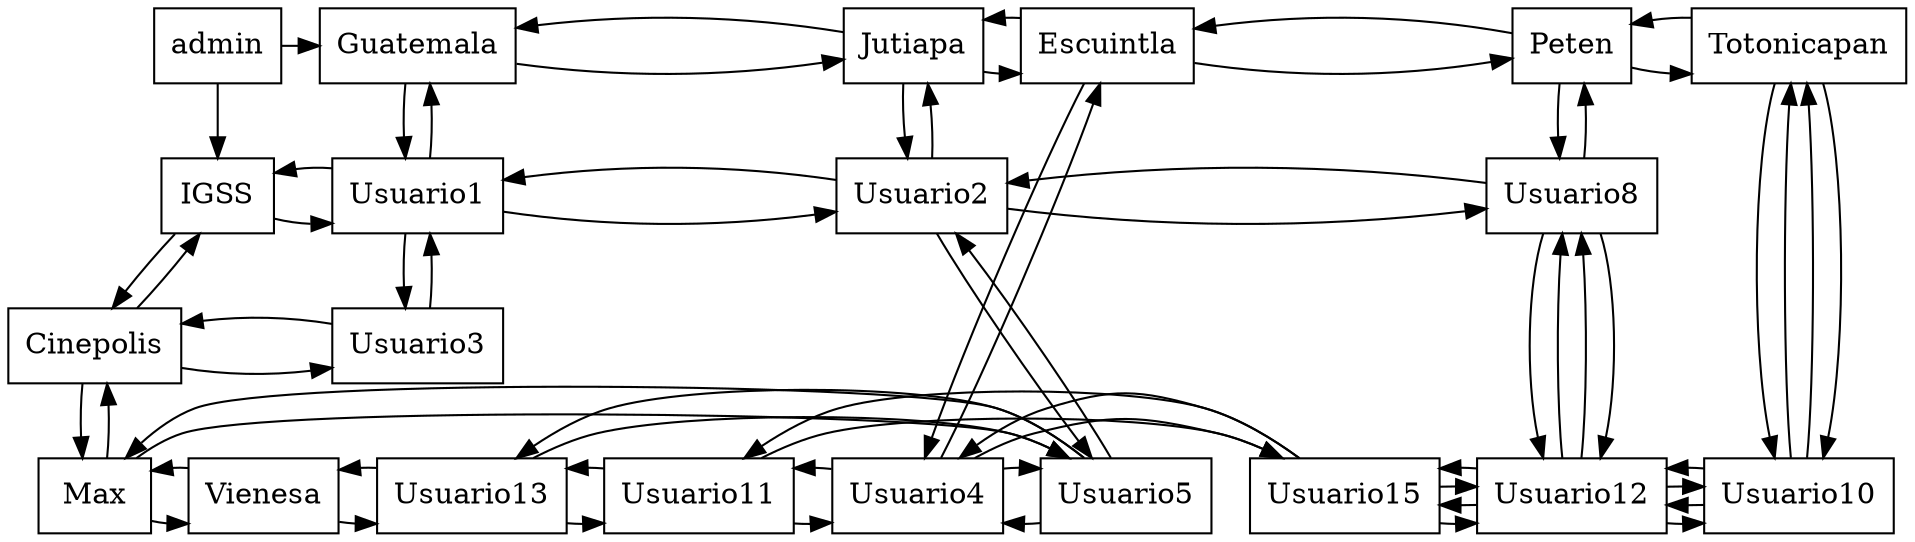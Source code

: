 digraph G {
    node [shape=box];
    n0 [label = "admin" group=1];
Guatemala[label = "Guatemala" group=2];
Jutiapa[label = "Jutiapa" group=3];
Escuintla[label = "Escuintla" group=4];
Peten[label = "Peten" group=5];
Totonicapan[label = "Totonicapan" group=6];
n0 -> Guatemala;
Guatemala -> Jutiapa;
Jutiapa -> Guatemala;
Jutiapa -> Escuintla;
Escuintla -> Jutiapa;
Escuintla -> Peten;
Peten -> Escuintla;
Peten -> Totonicapan;
Totonicapan -> Peten;
IGSS[label = "IGSS" group=1];
Cinepolis[label = "Cinepolis" group=1];
Max[label = "Max" group=1];
Vienesa[label = "Vienesa" group=1];
n0 -> IGSS;
IGSS -> Cinepolis;
Cinepolis -> IGSS;
Cinepolis -> Max;
Max -> Cinepolis;
Max -> Vienesa;
Vienesa -> Max;
{rank=same; n0; Guatemala; Jutiapa; Escuintla; Peten; Totonicapan; }

IGSS[label = "IGSS" group=1];
Usuario1[label = "Usuario1" group=2];
Usuario2[label = "Usuario2" group=3];
Usuario8[label = "Usuario8" group=5];
Cinepolis[label = "Cinepolis" group=0];
Usuario3[label = "Usuario3" group=2];
Max[label = "Max" group=0];
Usuario5[label = "Usuario5" group=3];
Usuario4[label = "Usuario4" group=4];
Usuario15[label = "Usuario15" group=1];
Usuario12[label = "Usuario12" group=5];
Usuario10[label = "Usuario10" group=6];
Vienesa[label = "Vienesa" group=0];
Usuario13[label = "Usuario13" group=3];
Usuario11[label = "Usuario11" group=4];
Usuario15[label = "Usuario15" group=1];
Usuario12[label = "Usuario12" group=5];
Usuario10[label = "Usuario10" group=6];
{rank=same;IGSS; Usuario1; Usuario2; Usuario8; }

{rank=same;Cinepolis; Usuario3; }

{rank=same;Max; Usuario5; Usuario4; Usuario15; Usuario12; Usuario10; }

{rank=same;Vienesa; Usuario13; Usuario11; Usuario15; Usuario12; Usuario10; }

IGSS -> Usuario1;
Usuario1 -> IGSS;
Usuario1 -> Usuario2;
Usuario2 -> Usuario1;
Usuario1 -> Guatemala;
Guatemala -> Usuario1;

Usuario2 -> Usuario8;
Usuario8 -> Usuario2;
Usuario2 -> Jutiapa;
Jutiapa -> Usuario2;

Usuario8 -> Peten;
Peten -> Usuario8;

Cinepolis -> Usuario3;
Usuario3 -> Cinepolis;
Usuario3 -> Usuario1;
Usuario1 -> Usuario3;

Max -> Usuario5;
Usuario5 -> Max;
Usuario5 -> Usuario4;
Usuario4 -> Usuario5;
Usuario5 -> Usuario2;
Usuario2 -> Usuario5;

Usuario4 -> Usuario15;
Usuario15 -> Usuario4;
Usuario4 -> Escuintla;
Escuintla -> Usuario4;

Usuario15 -> Usuario12;
Usuario12 -> Usuario15;

Usuario12 -> Usuario10;
Usuario10 -> Usuario12;
Usuario12 -> Usuario8;
Usuario8 -> Usuario12;

Usuario10 -> Totonicapan;
Totonicapan -> Usuario10;

Vienesa -> Usuario13;
Usuario13 -> Vienesa;
Usuario13 -> Usuario11;
Usuario11 -> Usuario13;
Usuario13 -> Usuario5;
Usuario5 -> Usuario13;

Usuario11 -> Usuario15;
Usuario15 -> Usuario11;
Usuario11 -> Usuario4;
Usuario4 -> Usuario11;

Usuario15 -> Usuario12;
Usuario12 -> Usuario15;

Usuario12 -> Usuario10;
Usuario10 -> Usuario12;
Usuario12 -> Usuario8;
Usuario8 -> Usuario12;

Usuario10 -> Totonicapan;
Totonicapan -> Usuario10;

}
